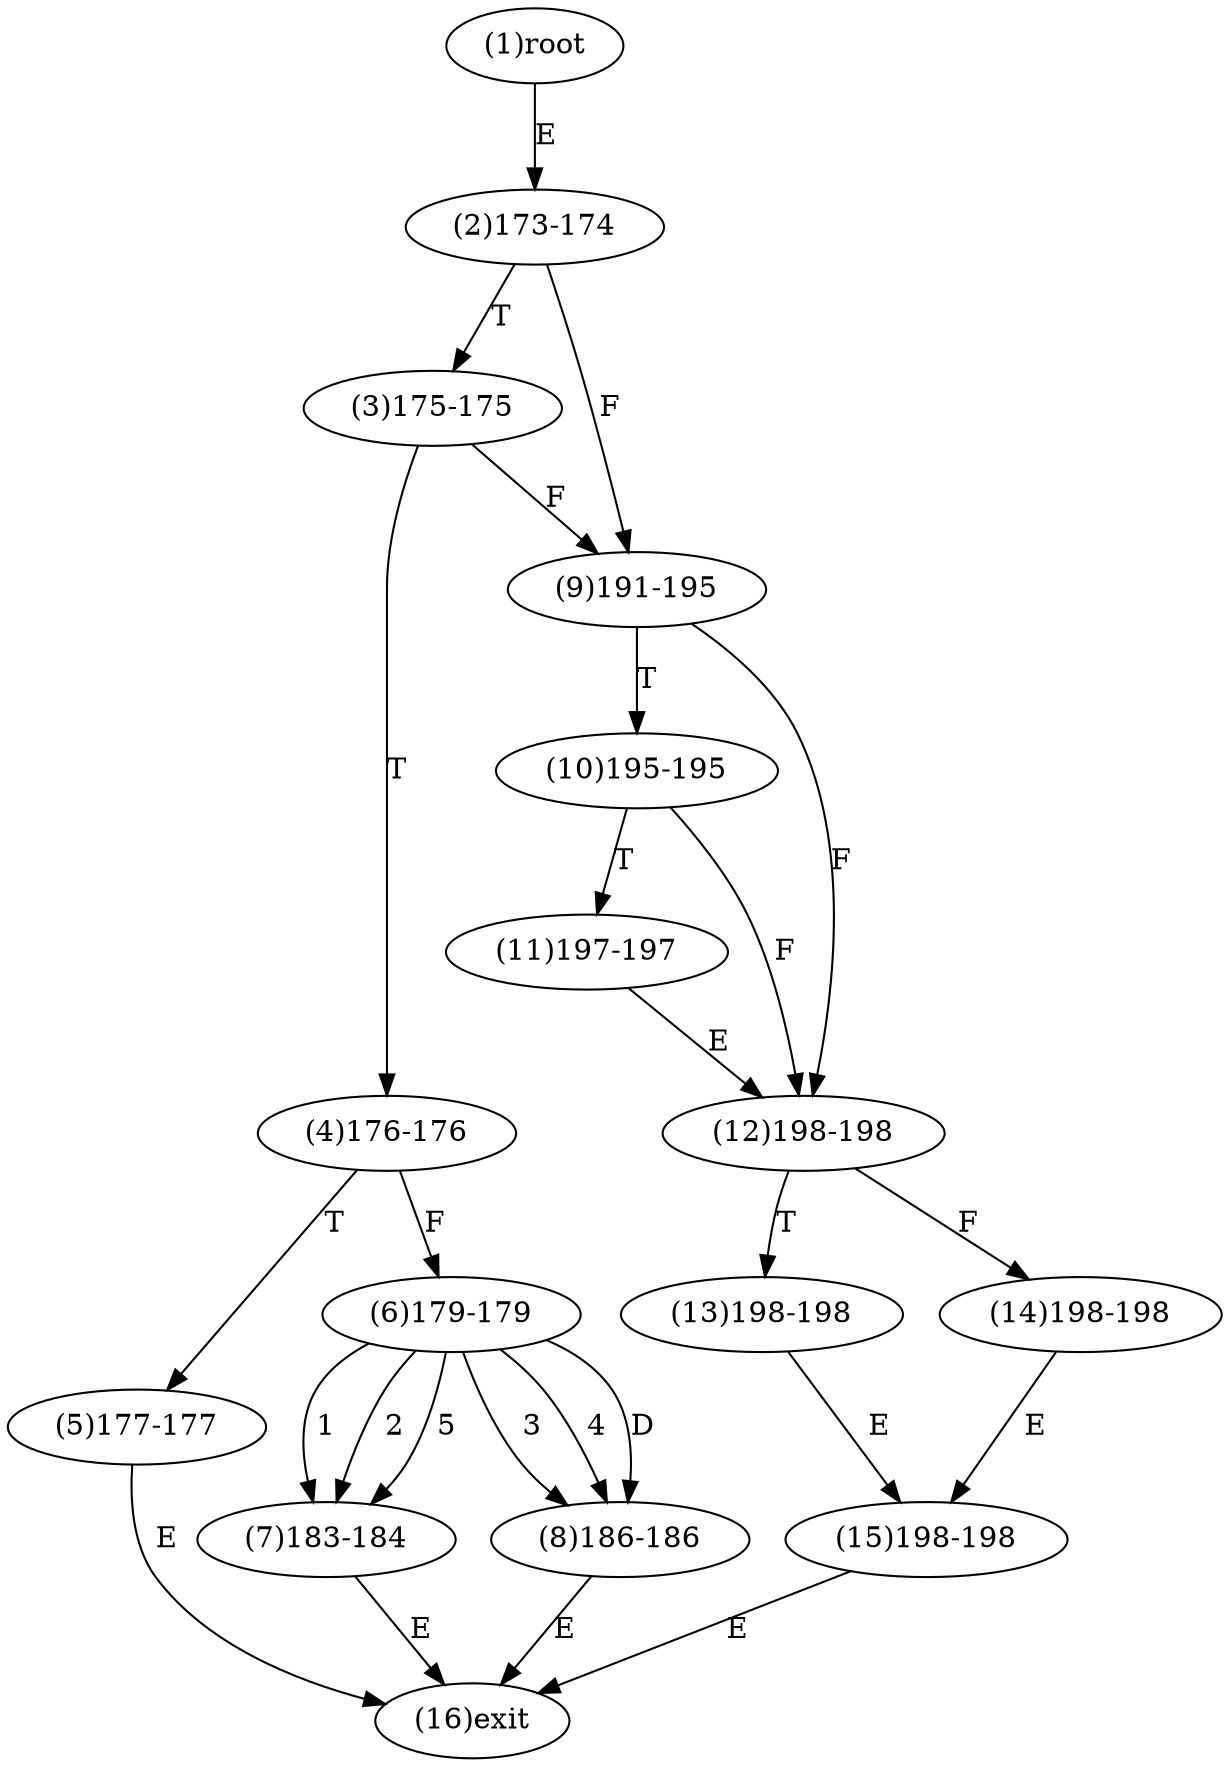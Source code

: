 digraph "" { 
1[ label="(1)root"];
2[ label="(2)173-174"];
3[ label="(3)175-175"];
4[ label="(4)176-176"];
5[ label="(5)177-177"];
6[ label="(6)179-179"];
7[ label="(7)183-184"];
8[ label="(8)186-186"];
9[ label="(9)191-195"];
10[ label="(10)195-195"];
11[ label="(11)197-197"];
12[ label="(12)198-198"];
13[ label="(13)198-198"];
14[ label="(14)198-198"];
15[ label="(15)198-198"];
16[ label="(16)exit"];
1->2[ label="E"];
2->9[ label="F"];
2->3[ label="T"];
3->9[ label="F"];
3->4[ label="T"];
4->6[ label="F"];
4->5[ label="T"];
5->16[ label="E"];
6->7[ label="1"];
6->7[ label="2"];
6->8[ label="3"];
6->8[ label="4"];
6->7[ label="5"];
6->8[ label="D"];
7->16[ label="E"];
8->16[ label="E"];
9->12[ label="F"];
9->10[ label="T"];
10->12[ label="F"];
10->11[ label="T"];
11->12[ label="E"];
12->14[ label="F"];
12->13[ label="T"];
13->15[ label="E"];
14->15[ label="E"];
15->16[ label="E"];
}